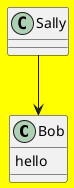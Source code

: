 {
  "sha1": "7pfcdqj125tsyo0hemafhqsg4vl5n73",
  "insertion": {
    "when": "2024-05-30T20:48:21.254Z",
    "url": "https://forum.plantuml.net/11729/new-css-styling-is-not-recognized-in-class-diagrams",
    "user": "plantuml@gmail.com"
  }
}
@startuml

<style>
    document {
       BackGroundColor yellow
    }
</style>

' printed in blue
class Bob {
hello
}

' also printed in blue
class Sally


Sally --> Bob
@enduml
